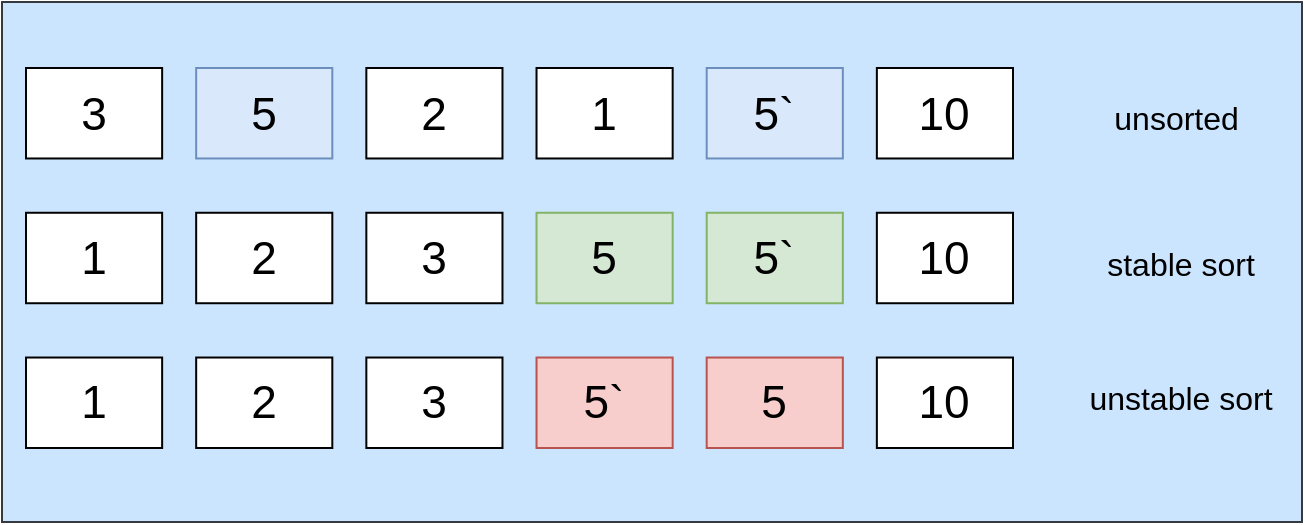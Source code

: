 <mxfile version="22.1.3" type="github">
  <diagram name="Page-1" id="UHZMiW5YhYznzZMvIfxP">
    <mxGraphModel dx="840" dy="524" grid="1" gridSize="10" guides="1" tooltips="1" connect="1" arrows="1" fold="1" page="1" pageScale="1" pageWidth="850" pageHeight="1100" math="0" shadow="0">
      <root>
        <mxCell id="0" />
        <mxCell id="1" parent="0" />
        <mxCell id="wWBxMGY68zCdCBMMZ8tN-27" value="" style="rounded=0;whiteSpace=wrap;html=1;fillColor=#cce5ff;strokeColor=#36393d;" vertex="1" parent="1">
          <mxGeometry x="80" y="190" width="650" height="260" as="geometry" />
        </mxCell>
        <mxCell id="wWBxMGY68zCdCBMMZ8tN-24" value="" style="group" vertex="1" connectable="0" parent="1">
          <mxGeometry x="92" y="223" width="630" height="190" as="geometry" />
        </mxCell>
        <mxCell id="wWBxMGY68zCdCBMMZ8tN-19" value="" style="group" vertex="1" connectable="0" parent="wWBxMGY68zCdCBMMZ8tN-24">
          <mxGeometry width="493.5" height="190" as="geometry" />
        </mxCell>
        <mxCell id="wWBxMGY68zCdCBMMZ8tN-2" value="" style="group" vertex="1" connectable="0" parent="wWBxMGY68zCdCBMMZ8tN-19">
          <mxGeometry width="493.5" height="45.238" as="geometry" />
        </mxCell>
        <mxCell id="sji7uYJ8y6icnitljx_J-7" value="" style="group;align=center;fontSize=23;" parent="wWBxMGY68zCdCBMMZ8tN-2" vertex="1" connectable="0">
          <mxGeometry width="408.414" height="45.238" as="geometry" />
        </mxCell>
        <mxCell id="sji7uYJ8y6icnitljx_J-1" value="5" style="rounded=0;whiteSpace=wrap;html=1;flipV=1;flipH=1;fontSize=23;fillColor=#dae8fc;strokeColor=#6c8ebf;" parent="sji7uYJ8y6icnitljx_J-7" vertex="1">
          <mxGeometry x="85.086" width="68.069" height="45.238" as="geometry" />
        </mxCell>
        <mxCell id="sji7uYJ8y6icnitljx_J-2" value="3" style="rounded=0;whiteSpace=wrap;html=1;flipV=1;flipH=1;fontSize=23;" parent="sji7uYJ8y6icnitljx_J-7" vertex="1">
          <mxGeometry width="68.069" height="45.238" as="geometry" />
        </mxCell>
        <mxCell id="sji7uYJ8y6icnitljx_J-3" value="5`" style="rounded=0;whiteSpace=wrap;html=1;flipV=1;flipH=1;fontSize=23;fillColor=#dae8fc;strokeColor=#6c8ebf;" parent="sji7uYJ8y6icnitljx_J-7" vertex="1">
          <mxGeometry x="340.345" width="68.069" height="45.238" as="geometry" />
        </mxCell>
        <mxCell id="sji7uYJ8y6icnitljx_J-4" value="1" style="rounded=0;whiteSpace=wrap;html=1;flipV=1;flipH=1;fontSize=23;" parent="sji7uYJ8y6icnitljx_J-7" vertex="1">
          <mxGeometry x="255.259" width="68.069" height="45.238" as="geometry" />
        </mxCell>
        <mxCell id="sji7uYJ8y6icnitljx_J-5" value="2" style="rounded=0;whiteSpace=wrap;html=1;flipV=1;flipH=1;fontSize=23;" parent="sji7uYJ8y6icnitljx_J-7" vertex="1">
          <mxGeometry x="170.172" width="68.069" height="45.238" as="geometry" />
        </mxCell>
        <mxCell id="wWBxMGY68zCdCBMMZ8tN-1" value="10" style="rounded=0;whiteSpace=wrap;html=1;flipV=1;flipH=1;fontSize=23;" vertex="1" parent="wWBxMGY68zCdCBMMZ8tN-2">
          <mxGeometry x="425.431" width="68.069" height="45.238" as="geometry" />
        </mxCell>
        <mxCell id="wWBxMGY68zCdCBMMZ8tN-3" value="" style="group;rounded=1;" vertex="1" connectable="0" parent="wWBxMGY68zCdCBMMZ8tN-19">
          <mxGeometry y="72.381" width="493.5" height="45.238" as="geometry" />
        </mxCell>
        <mxCell id="wWBxMGY68zCdCBMMZ8tN-4" value="" style="group;align=center;fontSize=23;" vertex="1" connectable="0" parent="wWBxMGY68zCdCBMMZ8tN-3">
          <mxGeometry width="408.414" height="45.238" as="geometry" />
        </mxCell>
        <mxCell id="wWBxMGY68zCdCBMMZ8tN-5" value="2" style="rounded=0;whiteSpace=wrap;html=1;flipV=1;flipH=1;fontSize=23;" vertex="1" parent="wWBxMGY68zCdCBMMZ8tN-4">
          <mxGeometry x="85.086" width="68.069" height="45.238" as="geometry" />
        </mxCell>
        <mxCell id="wWBxMGY68zCdCBMMZ8tN-6" value="1" style="rounded=0;whiteSpace=wrap;html=1;flipV=1;flipH=1;fontSize=23;" vertex="1" parent="wWBxMGY68zCdCBMMZ8tN-4">
          <mxGeometry width="68.069" height="45.238" as="geometry" />
        </mxCell>
        <mxCell id="wWBxMGY68zCdCBMMZ8tN-7" value="5`" style="rounded=0;whiteSpace=wrap;html=1;flipV=1;flipH=1;fontSize=23;fillColor=#d5e8d4;strokeColor=#82b366;" vertex="1" parent="wWBxMGY68zCdCBMMZ8tN-4">
          <mxGeometry x="340.345" width="68.069" height="45.238" as="geometry" />
        </mxCell>
        <mxCell id="wWBxMGY68zCdCBMMZ8tN-8" value="5" style="rounded=0;whiteSpace=wrap;html=1;flipV=1;flipH=1;fontSize=23;fillColor=#d5e8d4;strokeColor=#82b366;" vertex="1" parent="wWBxMGY68zCdCBMMZ8tN-4">
          <mxGeometry x="255.259" width="68.069" height="45.238" as="geometry" />
        </mxCell>
        <mxCell id="wWBxMGY68zCdCBMMZ8tN-9" value="3" style="rounded=0;whiteSpace=wrap;html=1;flipV=1;flipH=1;fontSize=23;" vertex="1" parent="wWBxMGY68zCdCBMMZ8tN-4">
          <mxGeometry x="170.172" width="68.069" height="45.238" as="geometry" />
        </mxCell>
        <mxCell id="wWBxMGY68zCdCBMMZ8tN-10" value="10" style="rounded=0;whiteSpace=wrap;html=1;flipV=1;flipH=1;fontSize=23;" vertex="1" parent="wWBxMGY68zCdCBMMZ8tN-3">
          <mxGeometry x="425.431" width="68.069" height="45.238" as="geometry" />
        </mxCell>
        <mxCell id="wWBxMGY68zCdCBMMZ8tN-11" value="" style="group" vertex="1" connectable="0" parent="wWBxMGY68zCdCBMMZ8tN-19">
          <mxGeometry y="144.762" width="493.5" height="45.238" as="geometry" />
        </mxCell>
        <mxCell id="wWBxMGY68zCdCBMMZ8tN-12" value="" style="group;align=center;fontSize=23;" vertex="1" connectable="0" parent="wWBxMGY68zCdCBMMZ8tN-11">
          <mxGeometry width="408.414" height="45.238" as="geometry" />
        </mxCell>
        <mxCell id="wWBxMGY68zCdCBMMZ8tN-13" value="2" style="rounded=0;whiteSpace=wrap;html=1;flipV=1;flipH=1;fontSize=23;" vertex="1" parent="wWBxMGY68zCdCBMMZ8tN-12">
          <mxGeometry x="85.086" width="68.069" height="45.238" as="geometry" />
        </mxCell>
        <mxCell id="wWBxMGY68zCdCBMMZ8tN-14" value="1" style="rounded=0;whiteSpace=wrap;html=1;flipV=1;flipH=1;fontSize=23;" vertex="1" parent="wWBxMGY68zCdCBMMZ8tN-12">
          <mxGeometry width="68.069" height="45.238" as="geometry" />
        </mxCell>
        <mxCell id="wWBxMGY68zCdCBMMZ8tN-15" value="5" style="rounded=0;whiteSpace=wrap;html=1;flipV=1;flipH=1;fontSize=23;fillColor=#f8cecc;strokeColor=#b85450;" vertex="1" parent="wWBxMGY68zCdCBMMZ8tN-12">
          <mxGeometry x="340.345" width="68.069" height="45.238" as="geometry" />
        </mxCell>
        <mxCell id="wWBxMGY68zCdCBMMZ8tN-16" value="5`" style="rounded=0;whiteSpace=wrap;html=1;flipV=1;flipH=1;fontSize=23;fillColor=#f8cecc;strokeColor=#b85450;" vertex="1" parent="wWBxMGY68zCdCBMMZ8tN-12">
          <mxGeometry x="255.259" width="68.069" height="45.238" as="geometry" />
        </mxCell>
        <mxCell id="wWBxMGY68zCdCBMMZ8tN-17" value="3" style="rounded=0;whiteSpace=wrap;html=1;flipV=1;flipH=1;fontSize=23;" vertex="1" parent="wWBxMGY68zCdCBMMZ8tN-12">
          <mxGeometry x="170.172" width="68.069" height="45.238" as="geometry" />
        </mxCell>
        <mxCell id="wWBxMGY68zCdCBMMZ8tN-18" value="10" style="rounded=0;whiteSpace=wrap;html=1;flipV=1;flipH=1;fontSize=23;" vertex="1" parent="wWBxMGY68zCdCBMMZ8tN-11">
          <mxGeometry x="425.431" width="68.069" height="45.238" as="geometry" />
        </mxCell>
        <mxCell id="wWBxMGY68zCdCBMMZ8tN-23" value="" style="group" vertex="1" connectable="0" parent="wWBxMGY68zCdCBMMZ8tN-24">
          <mxGeometry x="525" width="105" height="190" as="geometry" />
        </mxCell>
        <mxCell id="wWBxMGY68zCdCBMMZ8tN-20" value="unsorted&amp;nbsp;" style="text;html=1;strokeColor=none;fillColor=none;align=center;verticalAlign=middle;whiteSpace=wrap;rounded=0;fontSize=16;" vertex="1" parent="wWBxMGY68zCdCBMMZ8tN-23">
          <mxGeometry width="105" height="50" as="geometry" />
        </mxCell>
        <mxCell id="wWBxMGY68zCdCBMMZ8tN-21" value="unstable sort" style="text;html=1;strokeColor=none;fillColor=none;align=center;verticalAlign=middle;whiteSpace=wrap;rounded=0;fontSize=16;" vertex="1" parent="wWBxMGY68zCdCBMMZ8tN-23">
          <mxGeometry y="140" width="105" height="50" as="geometry" />
        </mxCell>
        <mxCell id="wWBxMGY68zCdCBMMZ8tN-22" value="stable sort" style="text;html=1;strokeColor=none;fillColor=none;align=center;verticalAlign=middle;whiteSpace=wrap;rounded=0;fontSize=16;" vertex="1" parent="wWBxMGY68zCdCBMMZ8tN-23">
          <mxGeometry y="70" width="105" height="55" as="geometry" />
        </mxCell>
      </root>
    </mxGraphModel>
  </diagram>
</mxfile>
